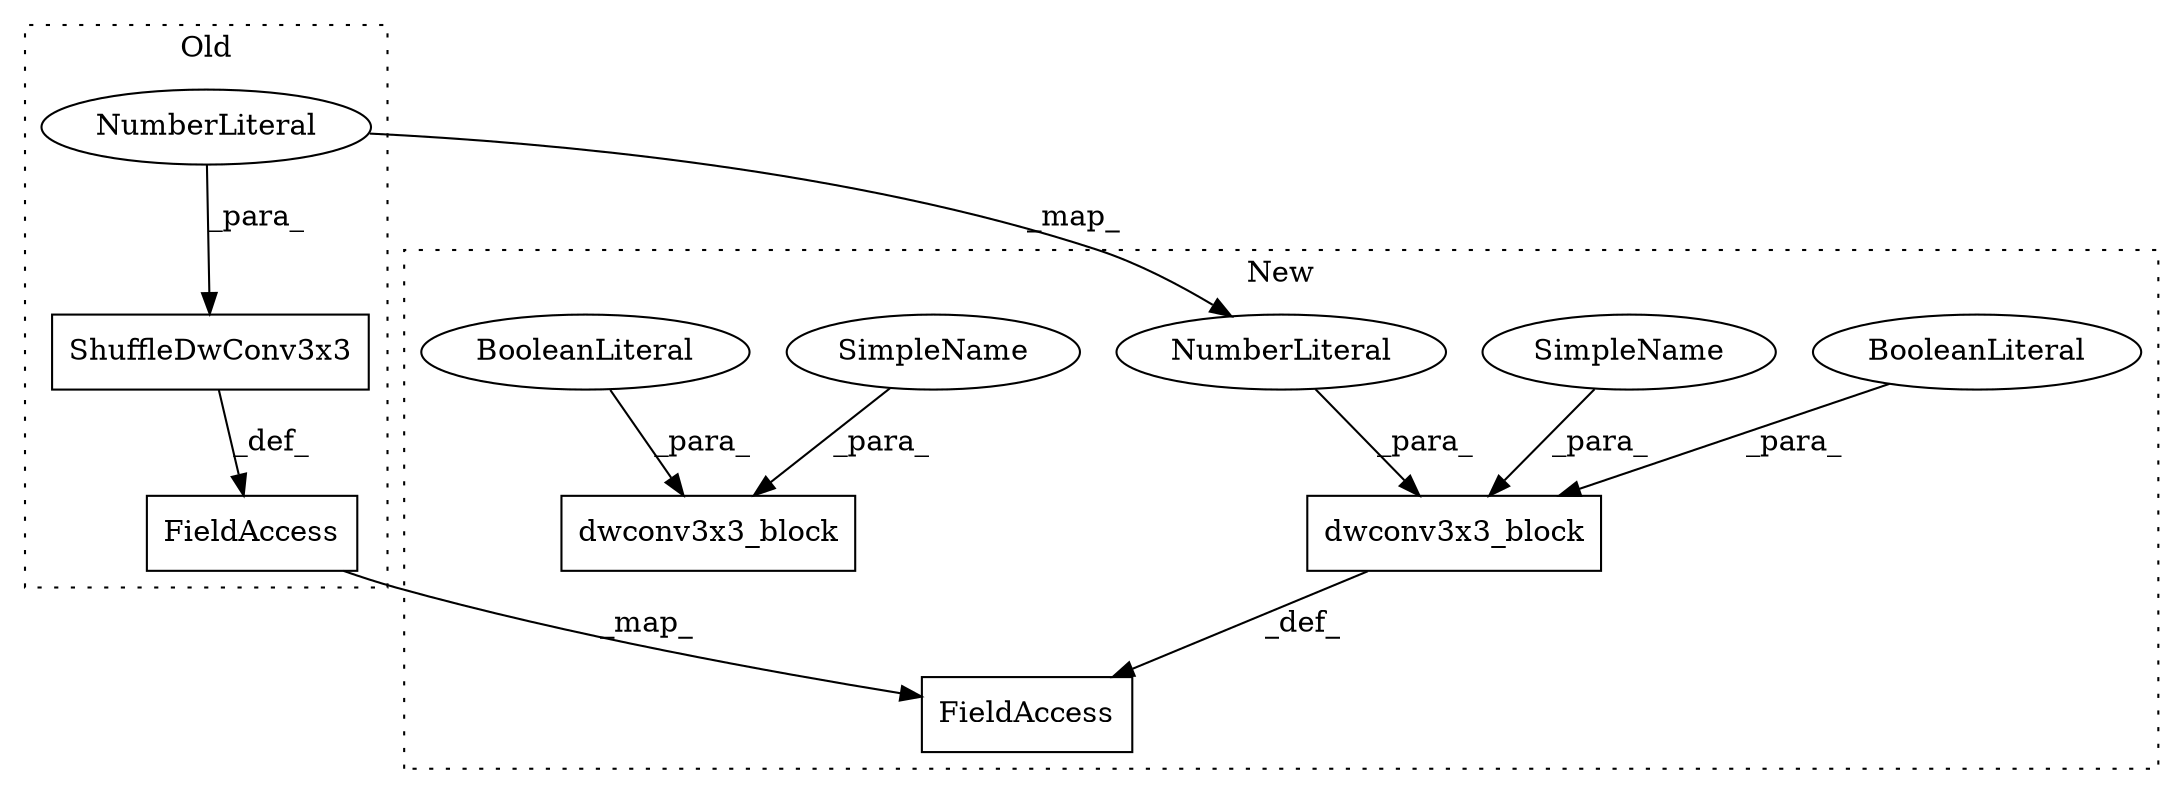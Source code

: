 digraph G {
subgraph cluster0 {
1 [label="ShuffleDwConv3x3" a="32" s="2120,2150" l="17,1" shape="box"];
4 [label="NumberLiteral" a="34" s="2149" l="1" shape="ellipse"];
9 [label="FieldAccess" a="22" s="2100" l="19" shape="box"];
label = "Old";
style="dotted";
}
subgraph cluster1 {
2 [label="dwconv3x3_block" a="32" s="1673,1725" l="16,1" shape="box"];
3 [label="dwconv3x3_block" a="32" s="1405,1481" l="16,1" shape="box"];
5 [label="NumberLiteral" a="34" s="1713" l="1" shape="ellipse"];
6 [label="BooleanLiteral" a="9" s="1476" l="5" shape="ellipse"];
7 [label="BooleanLiteral" a="9" s="1720" l="5" shape="ellipse"];
8 [label="FieldAccess" a="22" s="1653" l="19" shape="box"];
10 [label="SimpleName" a="42" s="1715" l="4" shape="ellipse"];
11 [label="SimpleName" a="42" s="1471" l="4" shape="ellipse"];
label = "New";
style="dotted";
}
1 -> 9 [label="_def_"];
2 -> 8 [label="_def_"];
4 -> 1 [label="_para_"];
4 -> 5 [label="_map_"];
5 -> 2 [label="_para_"];
6 -> 3 [label="_para_"];
7 -> 2 [label="_para_"];
9 -> 8 [label="_map_"];
10 -> 2 [label="_para_"];
11 -> 3 [label="_para_"];
}